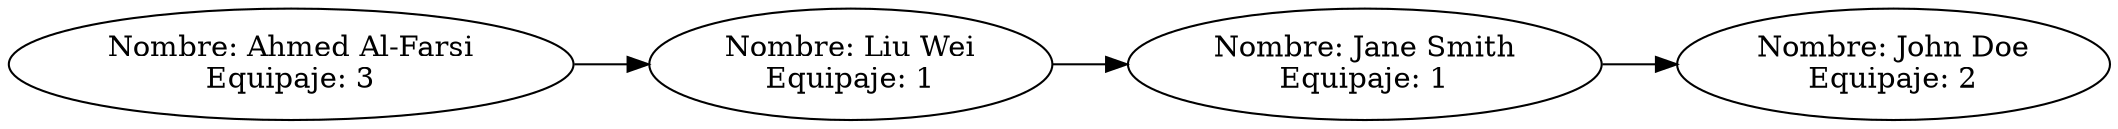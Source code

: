 digraph G {
    rankdir=LR;
    "0" [label="Nombre: Ahmed Al-Farsi\nEquipaje: 3"];
    "0" -> "1";
    "1" [label="Nombre: Liu Wei\nEquipaje: 1"];
    "1" -> "2";
    "2" [label="Nombre: Jane Smith\nEquipaje: 1"];
    "2" -> "3";
    "3" [label="Nombre: John Doe\nEquipaje: 2"];
}
